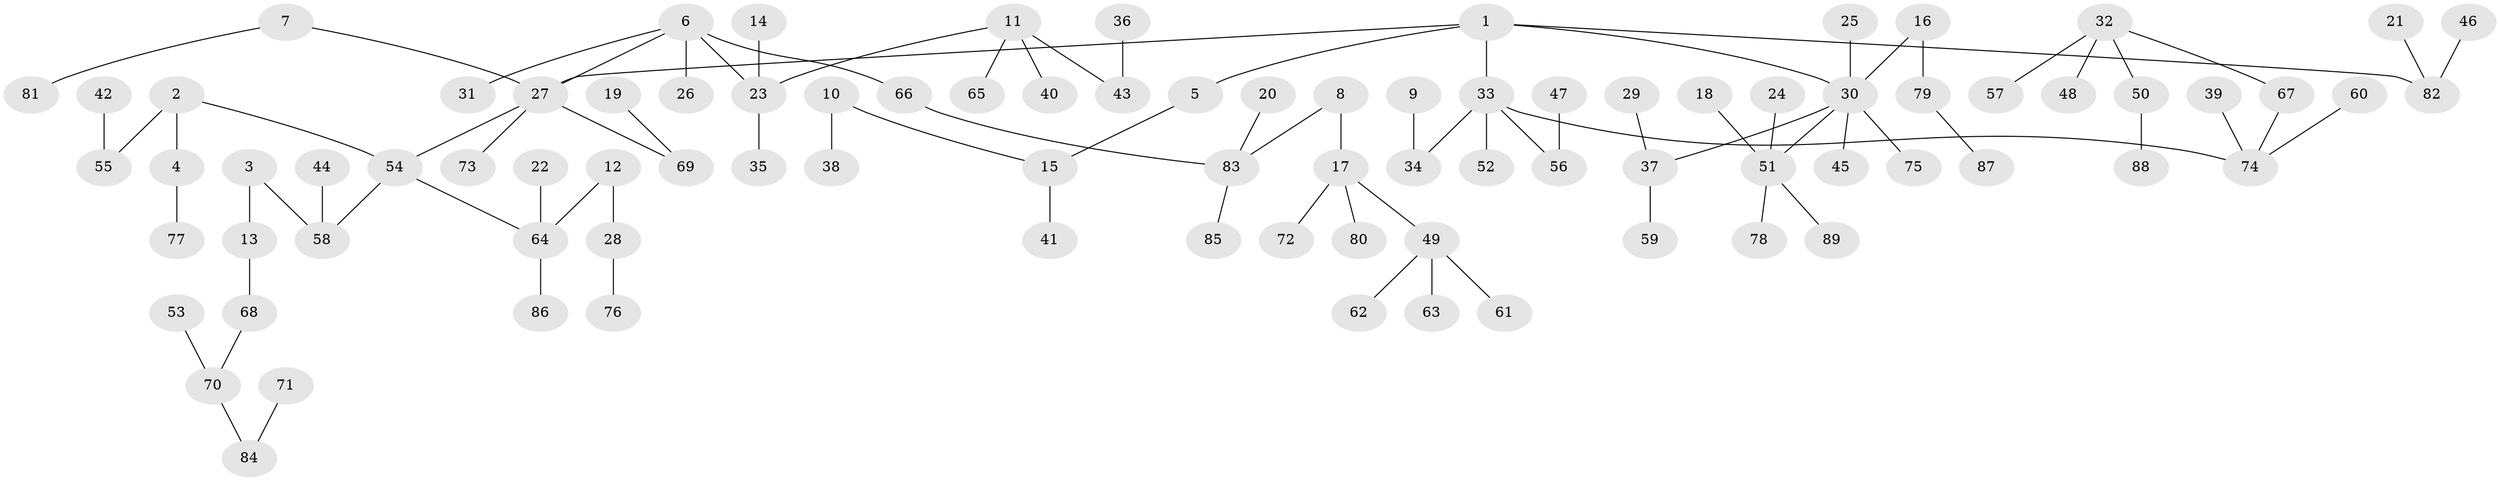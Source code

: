// original degree distribution, {7: 0.006802721088435374, 5: 0.061224489795918366, 6: 0.02040816326530612, 3: 0.08843537414965986, 4: 0.04081632653061224, 2: 0.25170068027210885, 8: 0.006802721088435374, 1: 0.5238095238095238}
// Generated by graph-tools (version 1.1) at 2025/37/03/04/25 23:37:26]
// undirected, 89 vertices, 88 edges
graph export_dot {
  node [color=gray90,style=filled];
  1;
  2;
  3;
  4;
  5;
  6;
  7;
  8;
  9;
  10;
  11;
  12;
  13;
  14;
  15;
  16;
  17;
  18;
  19;
  20;
  21;
  22;
  23;
  24;
  25;
  26;
  27;
  28;
  29;
  30;
  31;
  32;
  33;
  34;
  35;
  36;
  37;
  38;
  39;
  40;
  41;
  42;
  43;
  44;
  45;
  46;
  47;
  48;
  49;
  50;
  51;
  52;
  53;
  54;
  55;
  56;
  57;
  58;
  59;
  60;
  61;
  62;
  63;
  64;
  65;
  66;
  67;
  68;
  69;
  70;
  71;
  72;
  73;
  74;
  75;
  76;
  77;
  78;
  79;
  80;
  81;
  82;
  83;
  84;
  85;
  86;
  87;
  88;
  89;
  1 -- 5 [weight=1.0];
  1 -- 27 [weight=1.0];
  1 -- 30 [weight=1.0];
  1 -- 33 [weight=1.0];
  1 -- 82 [weight=1.0];
  2 -- 4 [weight=1.0];
  2 -- 54 [weight=1.0];
  2 -- 55 [weight=1.0];
  3 -- 13 [weight=1.0];
  3 -- 58 [weight=1.0];
  4 -- 77 [weight=1.0];
  5 -- 15 [weight=1.0];
  6 -- 23 [weight=1.0];
  6 -- 26 [weight=1.0];
  6 -- 27 [weight=1.0];
  6 -- 31 [weight=1.0];
  6 -- 66 [weight=1.0];
  7 -- 27 [weight=1.0];
  7 -- 81 [weight=1.0];
  8 -- 17 [weight=1.0];
  8 -- 83 [weight=1.0];
  9 -- 34 [weight=1.0];
  10 -- 15 [weight=1.0];
  10 -- 38 [weight=1.0];
  11 -- 23 [weight=1.0];
  11 -- 40 [weight=1.0];
  11 -- 43 [weight=1.0];
  11 -- 65 [weight=1.0];
  12 -- 28 [weight=1.0];
  12 -- 64 [weight=1.0];
  13 -- 68 [weight=1.0];
  14 -- 23 [weight=1.0];
  15 -- 41 [weight=1.0];
  16 -- 30 [weight=1.0];
  16 -- 79 [weight=1.0];
  17 -- 49 [weight=1.0];
  17 -- 72 [weight=1.0];
  17 -- 80 [weight=1.0];
  18 -- 51 [weight=1.0];
  19 -- 69 [weight=1.0];
  20 -- 83 [weight=1.0];
  21 -- 82 [weight=1.0];
  22 -- 64 [weight=1.0];
  23 -- 35 [weight=1.0];
  24 -- 51 [weight=1.0];
  25 -- 30 [weight=1.0];
  27 -- 54 [weight=1.0];
  27 -- 69 [weight=1.0];
  27 -- 73 [weight=1.0];
  28 -- 76 [weight=1.0];
  29 -- 37 [weight=1.0];
  30 -- 37 [weight=1.0];
  30 -- 45 [weight=1.0];
  30 -- 51 [weight=1.0];
  30 -- 75 [weight=1.0];
  32 -- 48 [weight=1.0];
  32 -- 50 [weight=1.0];
  32 -- 57 [weight=1.0];
  32 -- 67 [weight=1.0];
  33 -- 34 [weight=1.0];
  33 -- 52 [weight=1.0];
  33 -- 56 [weight=1.0];
  33 -- 74 [weight=1.0];
  36 -- 43 [weight=1.0];
  37 -- 59 [weight=1.0];
  39 -- 74 [weight=1.0];
  42 -- 55 [weight=1.0];
  44 -- 58 [weight=1.0];
  46 -- 82 [weight=1.0];
  47 -- 56 [weight=1.0];
  49 -- 61 [weight=1.0];
  49 -- 62 [weight=1.0];
  49 -- 63 [weight=1.0];
  50 -- 88 [weight=1.0];
  51 -- 78 [weight=1.0];
  51 -- 89 [weight=1.0];
  53 -- 70 [weight=1.0];
  54 -- 58 [weight=1.0];
  54 -- 64 [weight=1.0];
  60 -- 74 [weight=1.0];
  64 -- 86 [weight=1.0];
  66 -- 83 [weight=1.0];
  67 -- 74 [weight=1.0];
  68 -- 70 [weight=1.0];
  70 -- 84 [weight=1.0];
  71 -- 84 [weight=1.0];
  79 -- 87 [weight=1.0];
  83 -- 85 [weight=1.0];
}
